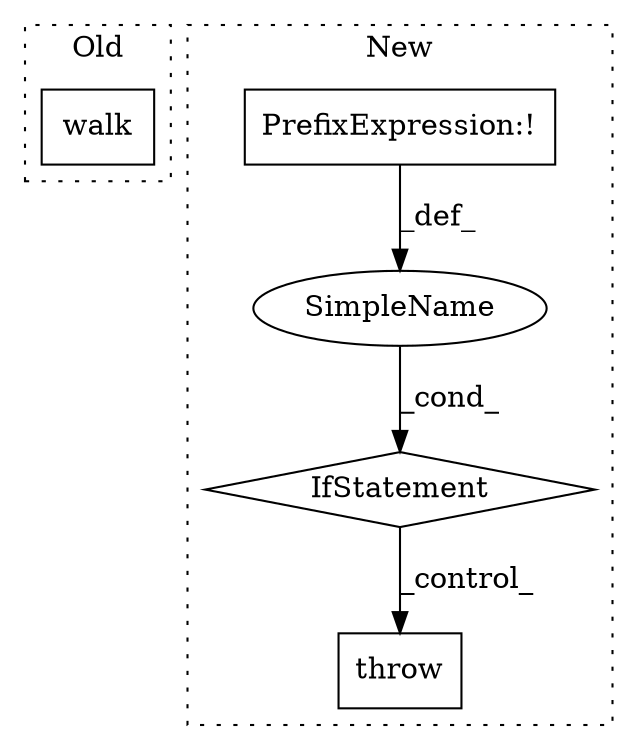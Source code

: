 digraph G {
subgraph cluster0 {
1 [label="walk" a="32" s="12117" l="6" shape="box"];
label = "Old";
style="dotted";
}
subgraph cluster1 {
2 [label="throw" a="53" s="5867" l="6" shape="box"];
3 [label="IfStatement" a="25" s="5789,5804" l="4,2" shape="diamond"];
4 [label="SimpleName" a="42" s="" l="" shape="ellipse"];
5 [label="PrefixExpression:!" a="38" s="5793" l="1" shape="box"];
label = "New";
style="dotted";
}
3 -> 2 [label="_control_"];
4 -> 3 [label="_cond_"];
5 -> 4 [label="_def_"];
}